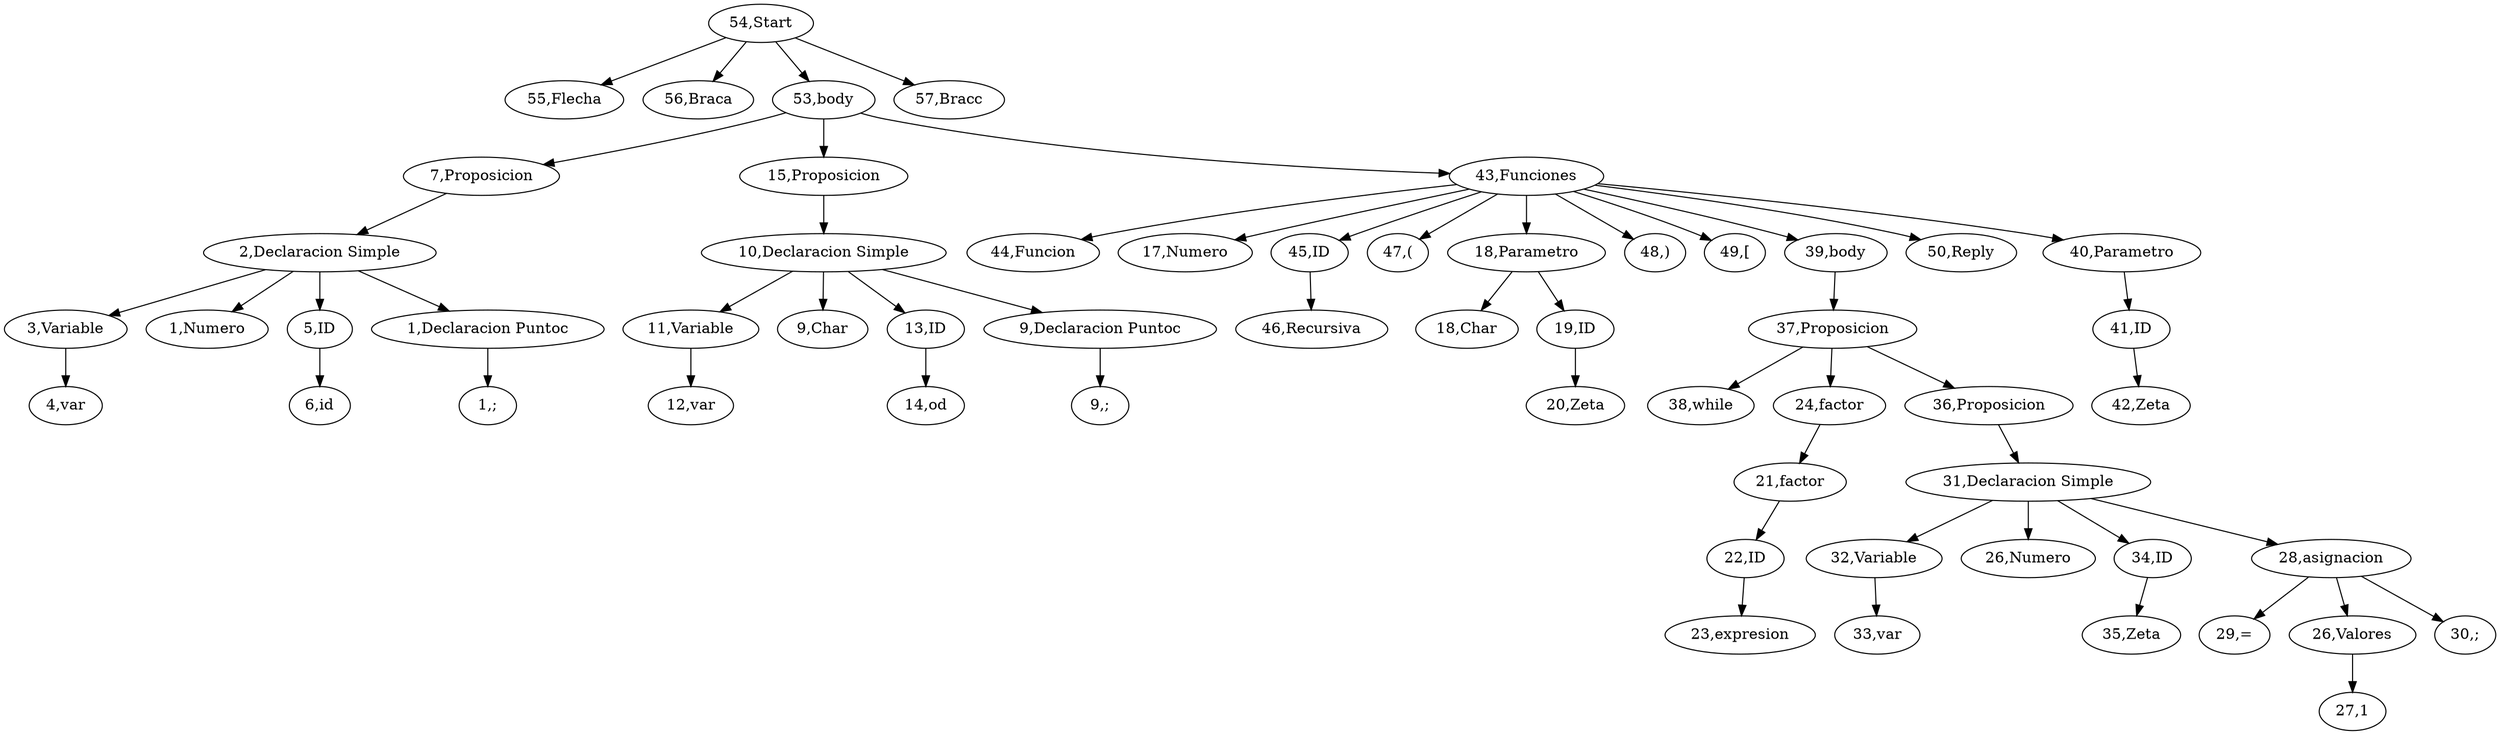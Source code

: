 digraph {
"54,Start" -> "55,Flecha";
"54,Start" -> "56,Braca";
"54,Start" -> "53,body";
"53,body" -> "7,Proposicion";
"7,Proposicion" -> "2,Declaracion Simple";
"2,Declaracion Simple" -> "3,Variable";
"3,Variable" -> "4,var";
"2,Declaracion Simple" -> "1,Numero";
"2,Declaracion Simple" -> "5,ID";
"5,ID" -> "6,id";
"2,Declaracion Simple" -> "1,Declaracion Puntoc";
"1,Declaracion Puntoc" -> "1,;";
"53,body" -> "15,Proposicion";
"15,Proposicion" -> "10,Declaracion Simple";
"10,Declaracion Simple" -> "11,Variable";
"11,Variable" -> "12,var";
"10,Declaracion Simple" -> "9,Char";
"10,Declaracion Simple" -> "13,ID";
"13,ID" -> "14,od";
"10,Declaracion Simple" -> "9,Declaracion Puntoc";
"9,Declaracion Puntoc" -> "9,;";
"53,body" -> "43,Funciones";
"43,Funciones" -> "44,Funcion";
"43,Funciones" -> "17,Numero";
"43,Funciones" -> "45,ID";
"45,ID" -> "46,Recursiva";
"43,Funciones" -> "47,(";
"43,Funciones" -> "18,Parametro";
"18,Parametro" -> "18,Char";
"18,Parametro" -> "19,ID";
"19,ID" -> "20,Zeta";
"43,Funciones" -> "48,)";
"43,Funciones" -> "49,[";
"43,Funciones" -> "39,body";
"39,body" -> "37,Proposicion";
"37,Proposicion" -> "38,while";
"37,Proposicion" -> "24,factor";
"24,factor" -> "21,factor";
"21,factor" -> "22,ID";
"22,ID" -> "23,expresion";
"37,Proposicion" -> "36,Proposicion";
"36,Proposicion" -> "31,Declaracion Simple";
"31,Declaracion Simple" -> "32,Variable";
"32,Variable" -> "33,var";
"31,Declaracion Simple" -> "26,Numero";
"31,Declaracion Simple" -> "34,ID";
"34,ID" -> "35,Zeta";
"31,Declaracion Simple" -> "28,asignacion";
"28,asignacion" -> "29,=";
"28,asignacion" -> "26,Valores";
"26,Valores" -> "27,1";
"28,asignacion" -> "30,;";
"43,Funciones" -> "50,Reply";
"43,Funciones" -> "40,Parametro";
"40,Parametro" -> "41,ID";
"41,ID" -> "42,Zeta";
"54,Start" -> "57,Bracc";

}